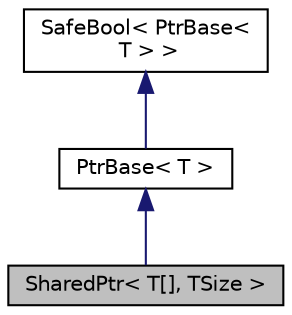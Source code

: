 digraph "SharedPtr&lt; T[], TSize &gt;"
{
  edge [fontname="Helvetica",fontsize="10",labelfontname="Helvetica",labelfontsize="10"];
  node [fontname="Helvetica",fontsize="10",shape=record];
  Node0 [label="SharedPtr\< T[], TSize \>",height=0.2,width=0.4,color="black", fillcolor="grey75", style="filled", fontcolor="black"];
  Node1 -> Node0 [dir="back",color="midnightblue",fontsize="10",style="solid",fontname="Helvetica"];
  Node1 [label="PtrBase\< T \>",height=0.2,width=0.4,color="black", fillcolor="white", style="filled",URL="$structevo_1_1_ptr_base.html"];
  Node2 -> Node1 [dir="back",color="midnightblue",fontsize="10",style="solid",fontname="Helvetica"];
  Node2 [label="SafeBool\< PtrBase\<\l T \> \>",height=0.2,width=0.4,color="black", fillcolor="white", style="filled",URL="$classevo_1_1_safe_bool.html"];
}
